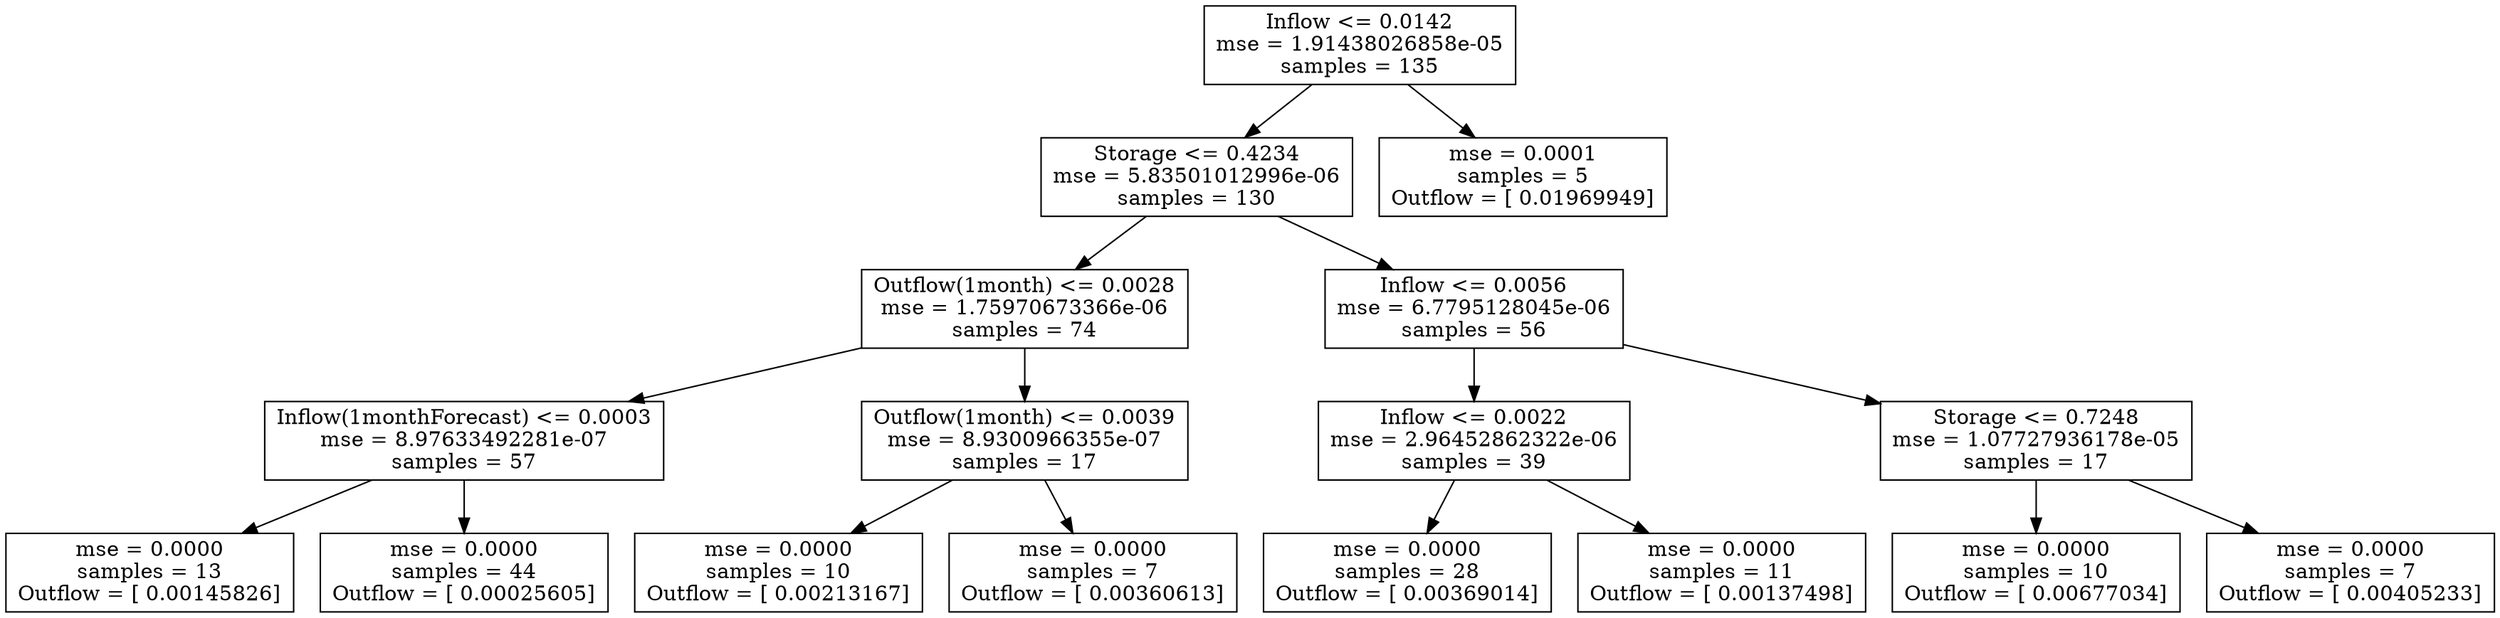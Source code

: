 digraph Tree {
0 [label="Inflow <= 0.0142\nmse = 1.91438026858e-05\nsamples = 135", shape="box"] ;
1 [label="Storage <= 0.4234\nmse = 5.83501012996e-06\nsamples = 130", shape="box"] ;
0 -> 1 ;
2 [label="Outflow(1month) <= 0.0028\nmse = 1.75970673366e-06\nsamples = 74", shape="box"] ;
1 -> 2 ;
3 [label="Inflow(1monthForecast) <= 0.0003\nmse = 8.97633492281e-07\nsamples = 57", shape="box"] ;
2 -> 3 ;
4 [label="mse = 0.0000\nsamples = 13\nOutflow = [ 0.00145826]", shape="box"] ;
3 -> 4 ;
5 [label="mse = 0.0000\nsamples = 44\nOutflow = [ 0.00025605]", shape="box"] ;
3 -> 5 ;
6 [label="Outflow(1month) <= 0.0039\nmse = 8.9300966355e-07\nsamples = 17", shape="box"] ;
2 -> 6 ;
7 [label="mse = 0.0000\nsamples = 10\nOutflow = [ 0.00213167]", shape="box"] ;
6 -> 7 ;
8 [label="mse = 0.0000\nsamples = 7\nOutflow = [ 0.00360613]", shape="box"] ;
6 -> 8 ;
9 [label="Inflow <= 0.0056\nmse = 6.7795128045e-06\nsamples = 56", shape="box"] ;
1 -> 9 ;
10 [label="Inflow <= 0.0022\nmse = 2.96452862322e-06\nsamples = 39", shape="box"] ;
9 -> 10 ;
11 [label="mse = 0.0000\nsamples = 28\nOutflow = [ 0.00369014]", shape="box"] ;
10 -> 11 ;
12 [label="mse = 0.0000\nsamples = 11\nOutflow = [ 0.00137498]", shape="box"] ;
10 -> 12 ;
13 [label="Storage <= 0.7248\nmse = 1.07727936178e-05\nsamples = 17", shape="box"] ;
9 -> 13 ;
14 [label="mse = 0.0000\nsamples = 10\nOutflow = [ 0.00677034]", shape="box"] ;
13 -> 14 ;
15 [label="mse = 0.0000\nsamples = 7\nOutflow = [ 0.00405233]", shape="box"] ;
13 -> 15 ;
16 [label="mse = 0.0001\nsamples = 5\nOutflow = [ 0.01969949]", shape="box"] ;
0 -> 16 ;
}